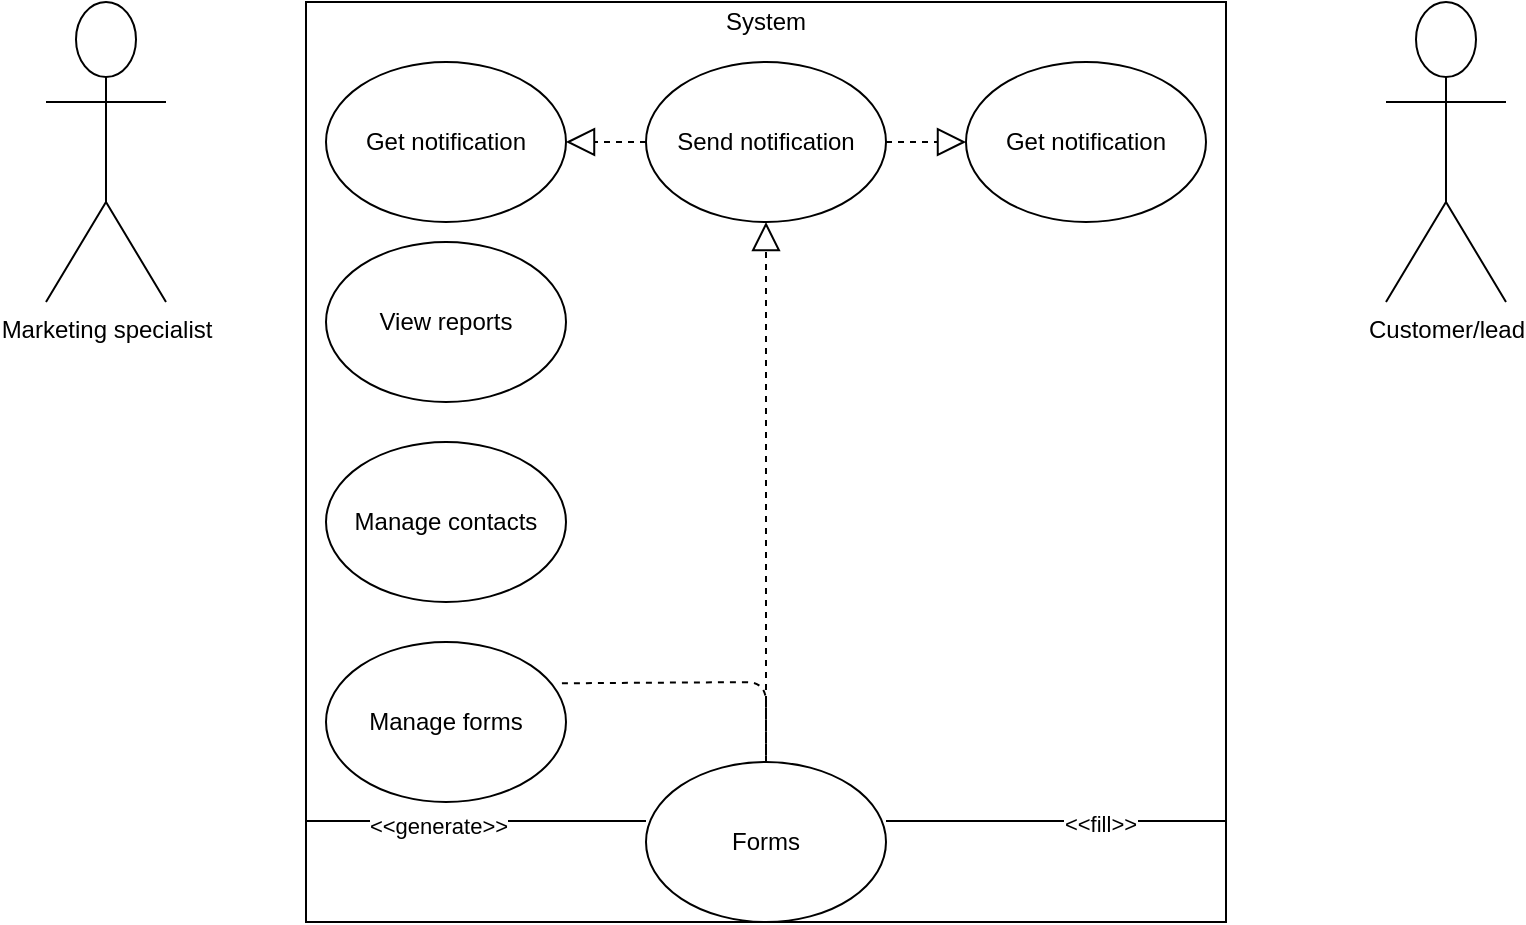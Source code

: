 <mxfile version="13.7.9" type="google"><diagram id="ATlReInxH28B0IDr7kuQ" name="Page-1"><mxGraphModel dx="782" dy="437" grid="1" gridSize="10" guides="1" tooltips="1" connect="1" arrows="1" fold="1" page="1" pageScale="1" pageWidth="850" pageHeight="1100" math="0" shadow="0"><root><mxCell id="0"/><mxCell id="1" parent="0"/><mxCell id="1tozgZht55SByfm_OFAm-11" value="" style="whiteSpace=wrap;html=1;aspect=fixed;" vertex="1" parent="1"><mxGeometry x="220" y="190" width="460" height="460" as="geometry"/></mxCell><mxCell id="1tozgZht55SByfm_OFAm-12" value="System" style="text;html=1;strokeColor=none;fillColor=none;align=center;verticalAlign=middle;whiteSpace=wrap;rounded=0;" vertex="1" parent="1"><mxGeometry x="375" y="190" width="150" height="20" as="geometry"/></mxCell><mxCell id="1tozgZht55SByfm_OFAm-13" value="Forms" style="ellipse;whiteSpace=wrap;html=1;" vertex="1" parent="1"><mxGeometry x="390" y="570" width="120" height="80" as="geometry"/></mxCell><mxCell id="1tozgZht55SByfm_OFAm-15" value="" style="endArrow=none;html=1;" edge="1" parent="1"><mxGeometry width="50" height="50" relative="1" as="geometry"><mxPoint x="220" y="599.5" as="sourcePoint"/><mxPoint x="390" y="599.5" as="targetPoint"/><Array as="points"/></mxGeometry></mxCell><mxCell id="1tozgZht55SByfm_OFAm-18" value="&amp;lt;&amp;lt;generate&amp;gt;&amp;gt;" style="edgeLabel;html=1;align=center;verticalAlign=middle;resizable=0;points=[];" vertex="1" connectable="0" parent="1tozgZht55SByfm_OFAm-15"><mxGeometry x="-0.228" y="-2" relative="1" as="geometry"><mxPoint as="offset"/></mxGeometry></mxCell><mxCell id="1tozgZht55SByfm_OFAm-16" value="" style="endArrow=none;html=1;" edge="1" parent="1"><mxGeometry width="50" height="50" relative="1" as="geometry"><mxPoint x="510" y="599.5" as="sourcePoint"/><mxPoint x="680" y="599.5" as="targetPoint"/><Array as="points"><mxPoint x="595" y="599.5"/></Array></mxGeometry></mxCell><mxCell id="1tozgZht55SByfm_OFAm-51" value="&amp;lt;&amp;lt;fill&amp;gt;&amp;gt;" style="edgeLabel;html=1;align=center;verticalAlign=middle;resizable=0;points=[];" vertex="1" connectable="0" parent="1tozgZht55SByfm_OFAm-16"><mxGeometry x="0.255" y="-1" relative="1" as="geometry"><mxPoint as="offset"/></mxGeometry></mxCell><mxCell id="1tozgZht55SByfm_OFAm-21" value="Send notification" style="ellipse;whiteSpace=wrap;html=1;" vertex="1" parent="1"><mxGeometry x="390" y="220" width="120" height="80" as="geometry"/></mxCell><mxCell id="1tozgZht55SByfm_OFAm-22" value="Get notification" style="ellipse;whiteSpace=wrap;html=1;" vertex="1" parent="1"><mxGeometry x="230" y="220" width="120" height="80" as="geometry"/></mxCell><mxCell id="1tozgZht55SByfm_OFAm-31" value="" style="endArrow=block;dashed=1;endFill=0;endSize=12;html=1;exitX=0;exitY=0.5;exitDx=0;exitDy=0;entryX=1;entryY=0.5;entryDx=0;entryDy=0;" edge="1" parent="1" source="1tozgZht55SByfm_OFAm-21" target="1tozgZht55SByfm_OFAm-22"><mxGeometry width="160" relative="1" as="geometry"><mxPoint x="520" y="270" as="sourcePoint"/><mxPoint x="370" y="260" as="targetPoint"/></mxGeometry></mxCell><mxCell id="1tozgZht55SByfm_OFAm-32" value="Manage contacts" style="ellipse;whiteSpace=wrap;html=1;" vertex="1" parent="1"><mxGeometry x="230" y="410" width="120" height="80" as="geometry"/></mxCell><mxCell id="1tozgZht55SByfm_OFAm-33" value="Manage forms" style="ellipse;whiteSpace=wrap;html=1;" vertex="1" parent="1"><mxGeometry x="230" y="510" width="120" height="80" as="geometry"/></mxCell><mxCell id="1tozgZht55SByfm_OFAm-34" value="View reports" style="ellipse;whiteSpace=wrap;html=1;" vertex="1" parent="1"><mxGeometry x="230" y="310" width="120" height="80" as="geometry"/></mxCell><mxCell id="1tozgZht55SByfm_OFAm-36" value="Get notification" style="ellipse;whiteSpace=wrap;html=1;" vertex="1" parent="1"><mxGeometry x="550" y="220" width="120" height="80" as="geometry"/></mxCell><mxCell id="1tozgZht55SByfm_OFAm-41" value="" style="endArrow=block;dashed=1;endFill=0;endSize=12;html=1;exitX=0.5;exitY=0;exitDx=0;exitDy=0;entryX=0.5;entryY=1;entryDx=0;entryDy=0;" edge="1" parent="1" source="1tozgZht55SByfm_OFAm-13" target="1tozgZht55SByfm_OFAm-21"><mxGeometry width="160" relative="1" as="geometry"><mxPoint x="50" y="520" as="sourcePoint"/><mxPoint x="210" y="520" as="targetPoint"/></mxGeometry></mxCell><mxCell id="1tozgZht55SByfm_OFAm-42" value="" style="endArrow=block;dashed=1;endFill=0;endSize=12;html=1;exitX=1;exitY=0.5;exitDx=0;exitDy=0;" edge="1" parent="1" source="1tozgZht55SByfm_OFAm-21" target="1tozgZht55SByfm_OFAm-36"><mxGeometry width="160" relative="1" as="geometry"><mxPoint x="50" y="510" as="sourcePoint"/><mxPoint x="150" y="510" as="targetPoint"/></mxGeometry></mxCell><mxCell id="1tozgZht55SByfm_OFAm-46" value="" style="endArrow=none;dashed=1;html=1;exitX=0.983;exitY=0.258;exitDx=0;exitDy=0;exitPerimeter=0;" edge="1" parent="1" source="1tozgZht55SByfm_OFAm-33"><mxGeometry width="50" height="50" relative="1" as="geometry"><mxPoint x="380" y="530" as="sourcePoint"/><mxPoint x="450" y="570" as="targetPoint"/><Array as="points"><mxPoint x="450" y="530"/></Array></mxGeometry></mxCell><mxCell id="1tozgZht55SByfm_OFAm-49" value="Marketing specialist" style="shape=umlActor;verticalLabelPosition=bottom;verticalAlign=top;html=1;outlineConnect=0;" vertex="1" parent="1"><mxGeometry x="90" y="190" width="60" height="150" as="geometry"/></mxCell><mxCell id="1tozgZht55SByfm_OFAm-50" value="Customer/lead" style="shape=umlActor;verticalLabelPosition=bottom;verticalAlign=top;html=1;outlineConnect=0;" vertex="1" parent="1"><mxGeometry x="760" y="190" width="60" height="150" as="geometry"/></mxCell></root></mxGraphModel></diagram></mxfile>